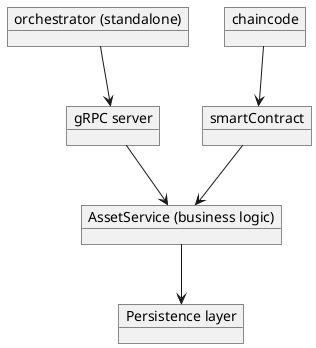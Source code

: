 @startuml
object "orchestrator (standalone)" as os
object chaincode

object "gRPC server" as grpc
object "smartContract" as sc
object "AssetService (business logic)" as services
object "Persistence layer" as db

os --> grpc
grpc --> services
chaincode --> sc
sc --> services
services --> db
@enduml